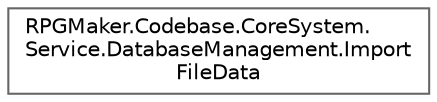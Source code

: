 digraph "クラス階層図"
{
 // LATEX_PDF_SIZE
  bgcolor="transparent";
  edge [fontname=Helvetica,fontsize=10,labelfontname=Helvetica,labelfontsize=10];
  node [fontname=Helvetica,fontsize=10,shape=box,height=0.2,width=0.4];
  rankdir="LR";
  Node0 [id="Node000000",label="RPGMaker.Codebase.CoreSystem.\lService.DatabaseManagement.Import\lFileData",height=0.2,width=0.4,color="grey40", fillcolor="white", style="filled",URL="$d8/d7e/class_r_p_g_maker_1_1_codebase_1_1_core_system_1_1_service_1_1_database_management_1_1_import_file_data.html",tooltip=" "];
}

